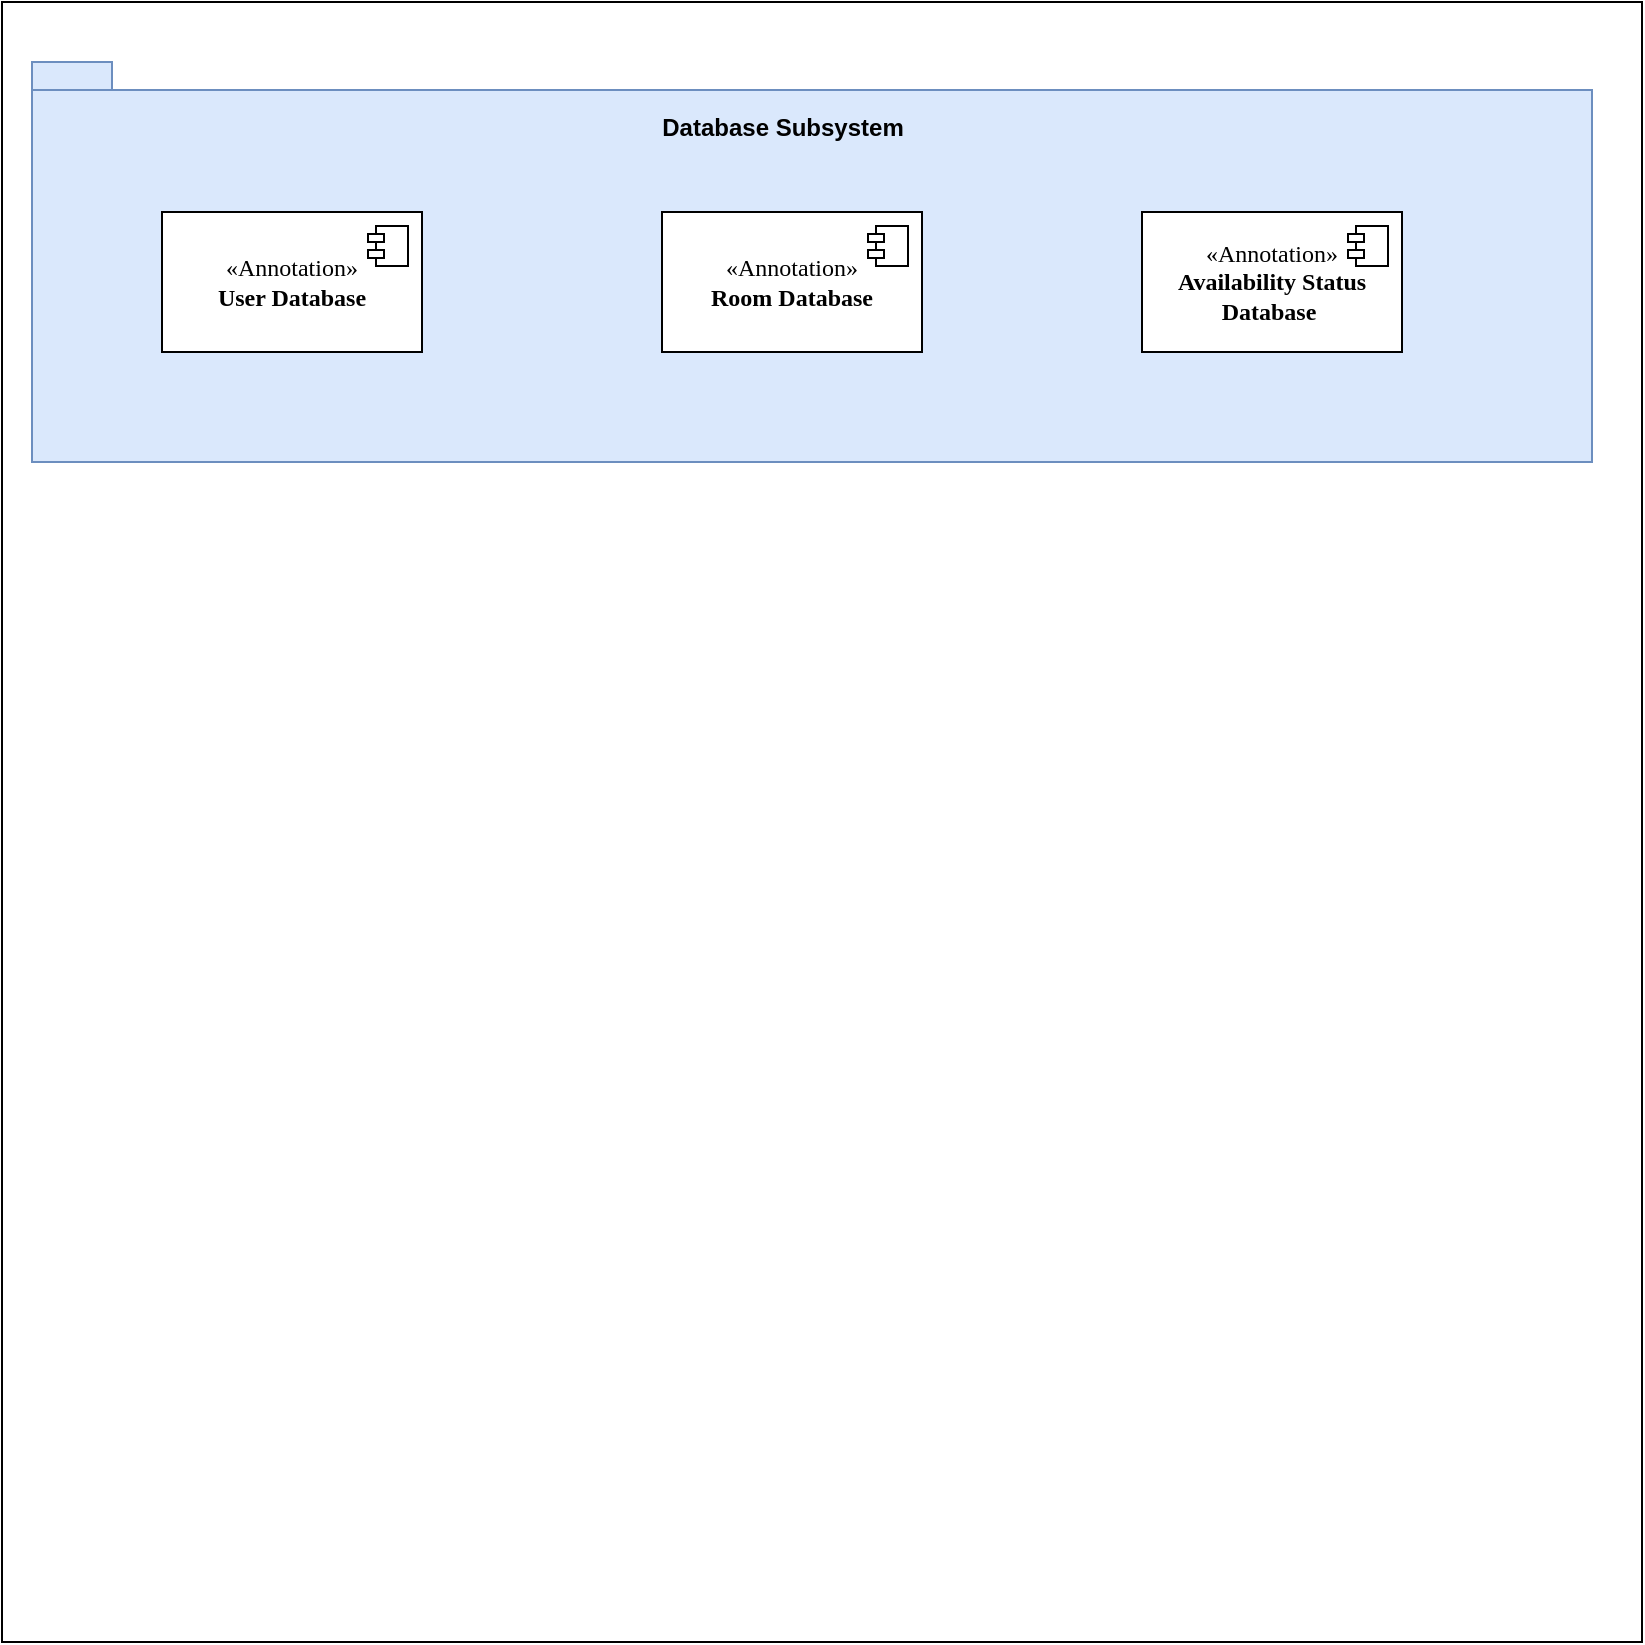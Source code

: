 <mxfile version="25.0.3">
  <diagram name="Page-1" id="N03e8LT8n8_ULFQBlcIP">
    <mxGraphModel dx="1283" dy="855" grid="1" gridSize="10" guides="1" tooltips="1" connect="1" arrows="1" fold="1" page="1" pageScale="1" pageWidth="827" pageHeight="1169" math="0" shadow="0">
      <root>
        <mxCell id="0" />
        <mxCell id="1" parent="0" />
        <mxCell id="WDJzYzP4yP0xUvmbiuHr-1" value="" style="whiteSpace=wrap;html=1;aspect=fixed;" vertex="1" parent="1">
          <mxGeometry width="820" height="820" as="geometry" />
        </mxCell>
        <mxCell id="WDJzYzP4yP0xUvmbiuHr-2" value="" style="shape=folder;fontStyle=1;spacingTop=10;tabWidth=40;tabHeight=14;tabPosition=left;html=1;whiteSpace=wrap;fillColor=#dae8fc;strokeColor=#6c8ebf;" vertex="1" parent="1">
          <mxGeometry x="15" y="30" width="780" height="200" as="geometry" />
        </mxCell>
        <mxCell id="WDJzYzP4yP0xUvmbiuHr-5" value="Database Subsystem" style="text;align=center;fontStyle=1;verticalAlign=middle;spacingLeft=3;spacingRight=3;strokeColor=none;rotatable=0;points=[[0,0.5],[1,0.5]];portConstraint=eastwest;html=1;" vertex="1" parent="1">
          <mxGeometry x="260" y="50" width="260" height="26" as="geometry" />
        </mxCell>
        <mxCell id="WDJzYzP4yP0xUvmbiuHr-6" value="«Annotation»&lt;br&gt;&lt;b&gt;User Database&lt;/b&gt;" style="html=1;dropTarget=0;whiteSpace=wrap;fontFamily=Times New Roman;spacing=2;" vertex="1" parent="1">
          <mxGeometry x="80" y="105" width="130" height="70" as="geometry" />
        </mxCell>
        <mxCell id="WDJzYzP4yP0xUvmbiuHr-7" value="" style="shape=module;jettyWidth=8;jettyHeight=4;fontFamily=Times New Roman;spacing=2;" vertex="1" parent="WDJzYzP4yP0xUvmbiuHr-6">
          <mxGeometry x="1" width="20" height="20" relative="1" as="geometry">
            <mxPoint x="-27" y="7" as="offset" />
          </mxGeometry>
        </mxCell>
        <mxCell id="WDJzYzP4yP0xUvmbiuHr-8" value="«Annotation»&lt;br&gt;&lt;b&gt;Room Database&lt;/b&gt;" style="html=1;dropTarget=0;whiteSpace=wrap;fontFamily=Times New Roman;spacing=2;" vertex="1" parent="1">
          <mxGeometry x="330" y="105" width="130" height="70" as="geometry" />
        </mxCell>
        <mxCell id="WDJzYzP4yP0xUvmbiuHr-9" value="" style="shape=module;jettyWidth=8;jettyHeight=4;fontFamily=Times New Roman;spacing=2;" vertex="1" parent="WDJzYzP4yP0xUvmbiuHr-8">
          <mxGeometry x="1" width="20" height="20" relative="1" as="geometry">
            <mxPoint x="-27" y="7" as="offset" />
          </mxGeometry>
        </mxCell>
        <mxCell id="WDJzYzP4yP0xUvmbiuHr-10" value="«Annotation»&lt;br&gt;&lt;b&gt;Availability Status Database&amp;nbsp;&lt;/b&gt;" style="html=1;dropTarget=0;whiteSpace=wrap;fontFamily=Times New Roman;spacing=2;" vertex="1" parent="1">
          <mxGeometry x="570" y="105" width="130" height="70" as="geometry" />
        </mxCell>
        <mxCell id="WDJzYzP4yP0xUvmbiuHr-11" value="" style="shape=module;jettyWidth=8;jettyHeight=4;fontFamily=Times New Roman;spacing=2;" vertex="1" parent="WDJzYzP4yP0xUvmbiuHr-10">
          <mxGeometry x="1" width="20" height="20" relative="1" as="geometry">
            <mxPoint x="-27" y="7" as="offset" />
          </mxGeometry>
        </mxCell>
      </root>
    </mxGraphModel>
  </diagram>
</mxfile>
